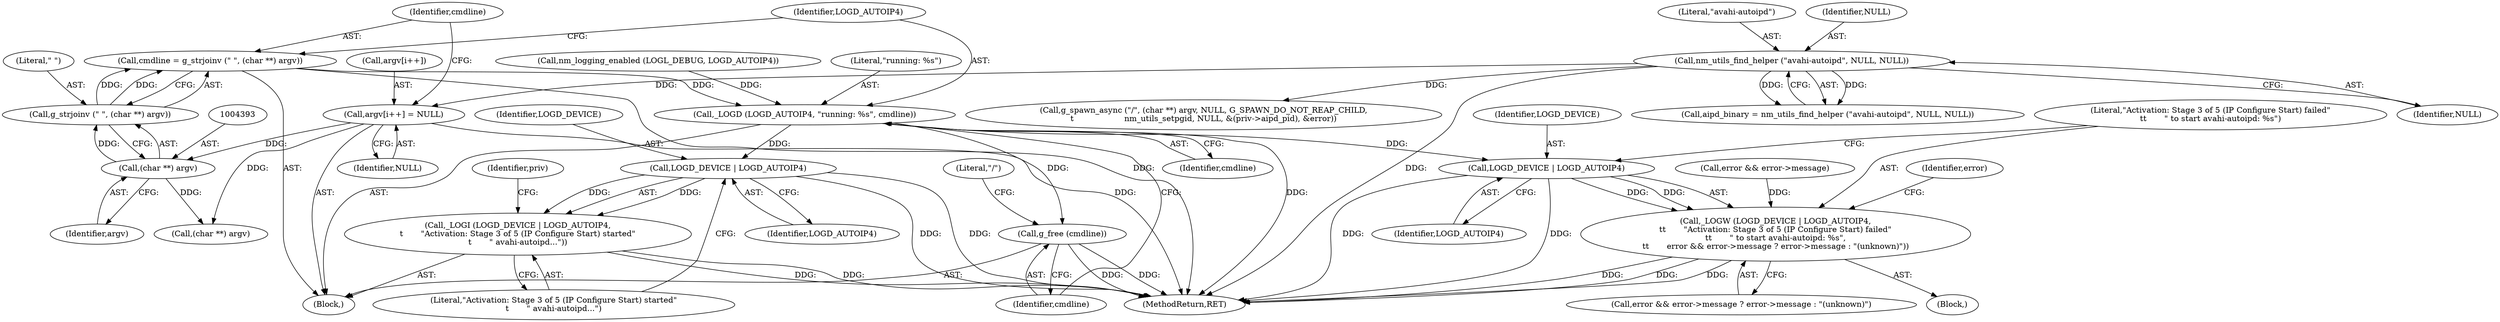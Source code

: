 digraph "0_NetworkManager_d5fc88e573fa58b93034b04d35a2454f5d28cad9@pointer" {
"1004388" [label="(Call,cmdline = g_strjoinv (\" \", (char **) argv))"];
"1004390" [label="(Call,g_strjoinv (\" \", (char **) argv))"];
"1004392" [label="(Call,(char **) argv)"];
"1004382" [label="(Call,argv[i++] = NULL)"];
"1004328" [label="(Call,nm_utils_find_helper (\"avahi-autoipd\", NULL, NULL))"];
"1004395" [label="(Call,_LOGD (LOGD_AUTOIP4, \"running: %s\", cmdline))"];
"1004399" [label="(Call,g_free (cmdline))"];
"1004420" [label="(Call,LOGD_DEVICE | LOGD_AUTOIP4)"];
"1004419" [label="(Call,_LOGW (LOGD_DEVICE | LOGD_AUTOIP4,\n\t\t       \"Activation: Stage 3 of 5 (IP Configure Start) failed\"\n\t\t       \" to start avahi-autoipd: %s\",\n\t\t       error && error->message ? error->message : \"(unknown)\"))"];
"1004442" [label="(Call,LOGD_DEVICE | LOGD_AUTOIP4)"];
"1004441" [label="(Call,_LOGI (LOGD_DEVICE | LOGD_AUTOIP4,\n\t       \"Activation: Stage 3 of 5 (IP Configure Start) started\"\n\t       \" avahi-autoipd...\"))"];
"1004331" [label="(Identifier,NULL)"];
"1004419" [label="(Call,_LOGW (LOGD_DEVICE | LOGD_AUTOIP4,\n\t\t       \"Activation: Stage 3 of 5 (IP Configure Start) failed\"\n\t\t       \" to start avahi-autoipd: %s\",\n\t\t       error && error->message ? error->message : \"(unknown)\"))"];
"1004444" [label="(Identifier,LOGD_AUTOIP4)"];
"1004392" [label="(Call,(char **) argv)"];
"1004441" [label="(Call,_LOGI (LOGD_DEVICE | LOGD_AUTOIP4,\n\t       \"Activation: Stage 3 of 5 (IP Configure Start) started\"\n\t       \" avahi-autoipd...\"))"];
"1004443" [label="(Identifier,LOGD_DEVICE)"];
"1004436" [label="(Identifier,error)"];
"1004400" [label="(Identifier,cmdline)"];
"1004442" [label="(Call,LOGD_DEVICE | LOGD_AUTOIP4)"];
"1004399" [label="(Call,g_free (cmdline))"];
"1004382" [label="(Call,argv[i++] = NULL)"];
"1004418" [label="(Block,)"];
"1004421" [label="(Identifier,LOGD_DEVICE)"];
"1004383" [label="(Call,argv[i++])"];
"1004445" [label="(Literal,\"Activation: Stage 3 of 5 (IP Configure Start) started\"\n\t       \" avahi-autoipd...\")"];
"1004396" [label="(Identifier,LOGD_AUTOIP4)"];
"1004398" [label="(Identifier,cmdline)"];
"1004420" [label="(Call,LOGD_DEVICE | LOGD_AUTOIP4)"];
"1004404" [label="(Literal,\"/\")"];
"1004448" [label="(Identifier,priv)"];
"1004329" [label="(Literal,\"avahi-autoipd\")"];
"1004403" [label="(Call,g_spawn_async (\"/\", (char **) argv, NULL, G_SPAWN_DO_NOT_REAP_CHILD,\n\t                    nm_utils_setpgid, NULL, &(priv->aipd_pid), &error))"];
"1004307" [label="(Block,)"];
"1004391" [label="(Literal,\" \")"];
"1004423" [label="(Literal,\"Activation: Stage 3 of 5 (IP Configure Start) failed\"\n\t\t       \" to start avahi-autoipd: %s\")"];
"1004389" [label="(Identifier,cmdline)"];
"1004425" [label="(Call,error && error->message)"];
"1004394" [label="(Identifier,argv)"];
"1004388" [label="(Call,cmdline = g_strjoinv (\" \", (char **) argv))"];
"1004387" [label="(Identifier,NULL)"];
"1004395" [label="(Call,_LOGD (LOGD_AUTOIP4, \"running: %s\", cmdline))"];
"1004366" [label="(Call,nm_logging_enabled (LOGL_DEBUG, LOGD_AUTOIP4))"];
"1004326" [label="(Call,aipd_binary = nm_utils_find_helper (\"avahi-autoipd\", NULL, NULL))"];
"1007368" [label="(MethodReturn,RET)"];
"1004330" [label="(Identifier,NULL)"];
"1004424" [label="(Call,error && error->message ? error->message : \"(unknown)\")"];
"1004405" [label="(Call,(char **) argv)"];
"1004328" [label="(Call,nm_utils_find_helper (\"avahi-autoipd\", NULL, NULL))"];
"1004390" [label="(Call,g_strjoinv (\" \", (char **) argv))"];
"1004397" [label="(Literal,\"running: %s\")"];
"1004422" [label="(Identifier,LOGD_AUTOIP4)"];
"1004388" -> "1004307"  [label="AST: "];
"1004388" -> "1004390"  [label="CFG: "];
"1004389" -> "1004388"  [label="AST: "];
"1004390" -> "1004388"  [label="AST: "];
"1004396" -> "1004388"  [label="CFG: "];
"1004388" -> "1007368"  [label="DDG: "];
"1004390" -> "1004388"  [label="DDG: "];
"1004390" -> "1004388"  [label="DDG: "];
"1004388" -> "1004395"  [label="DDG: "];
"1004390" -> "1004392"  [label="CFG: "];
"1004391" -> "1004390"  [label="AST: "];
"1004392" -> "1004390"  [label="AST: "];
"1004392" -> "1004390"  [label="DDG: "];
"1004392" -> "1004394"  [label="CFG: "];
"1004393" -> "1004392"  [label="AST: "];
"1004394" -> "1004392"  [label="AST: "];
"1004382" -> "1004392"  [label="DDG: "];
"1004392" -> "1004405"  [label="DDG: "];
"1004382" -> "1004307"  [label="AST: "];
"1004382" -> "1004387"  [label="CFG: "];
"1004383" -> "1004382"  [label="AST: "];
"1004387" -> "1004382"  [label="AST: "];
"1004389" -> "1004382"  [label="CFG: "];
"1004382" -> "1007368"  [label="DDG: "];
"1004328" -> "1004382"  [label="DDG: "];
"1004382" -> "1004405"  [label="DDG: "];
"1004328" -> "1004326"  [label="AST: "];
"1004328" -> "1004331"  [label="CFG: "];
"1004329" -> "1004328"  [label="AST: "];
"1004330" -> "1004328"  [label="AST: "];
"1004331" -> "1004328"  [label="AST: "];
"1004326" -> "1004328"  [label="CFG: "];
"1004328" -> "1007368"  [label="DDG: "];
"1004328" -> "1004326"  [label="DDG: "];
"1004328" -> "1004326"  [label="DDG: "];
"1004328" -> "1004403"  [label="DDG: "];
"1004395" -> "1004307"  [label="AST: "];
"1004395" -> "1004398"  [label="CFG: "];
"1004396" -> "1004395"  [label="AST: "];
"1004397" -> "1004395"  [label="AST: "];
"1004398" -> "1004395"  [label="AST: "];
"1004400" -> "1004395"  [label="CFG: "];
"1004395" -> "1007368"  [label="DDG: "];
"1004366" -> "1004395"  [label="DDG: "];
"1004395" -> "1004399"  [label="DDG: "];
"1004395" -> "1004420"  [label="DDG: "];
"1004395" -> "1004442"  [label="DDG: "];
"1004399" -> "1004307"  [label="AST: "];
"1004399" -> "1004400"  [label="CFG: "];
"1004400" -> "1004399"  [label="AST: "];
"1004404" -> "1004399"  [label="CFG: "];
"1004399" -> "1007368"  [label="DDG: "];
"1004399" -> "1007368"  [label="DDG: "];
"1004420" -> "1004419"  [label="AST: "];
"1004420" -> "1004422"  [label="CFG: "];
"1004421" -> "1004420"  [label="AST: "];
"1004422" -> "1004420"  [label="AST: "];
"1004423" -> "1004420"  [label="CFG: "];
"1004420" -> "1007368"  [label="DDG: "];
"1004420" -> "1007368"  [label="DDG: "];
"1004420" -> "1004419"  [label="DDG: "];
"1004420" -> "1004419"  [label="DDG: "];
"1004419" -> "1004418"  [label="AST: "];
"1004419" -> "1004424"  [label="CFG: "];
"1004423" -> "1004419"  [label="AST: "];
"1004424" -> "1004419"  [label="AST: "];
"1004436" -> "1004419"  [label="CFG: "];
"1004419" -> "1007368"  [label="DDG: "];
"1004419" -> "1007368"  [label="DDG: "];
"1004419" -> "1007368"  [label="DDG: "];
"1004425" -> "1004419"  [label="DDG: "];
"1004442" -> "1004441"  [label="AST: "];
"1004442" -> "1004444"  [label="CFG: "];
"1004443" -> "1004442"  [label="AST: "];
"1004444" -> "1004442"  [label="AST: "];
"1004445" -> "1004442"  [label="CFG: "];
"1004442" -> "1007368"  [label="DDG: "];
"1004442" -> "1007368"  [label="DDG: "];
"1004442" -> "1004441"  [label="DDG: "];
"1004442" -> "1004441"  [label="DDG: "];
"1004441" -> "1004307"  [label="AST: "];
"1004441" -> "1004445"  [label="CFG: "];
"1004445" -> "1004441"  [label="AST: "];
"1004448" -> "1004441"  [label="CFG: "];
"1004441" -> "1007368"  [label="DDG: "];
"1004441" -> "1007368"  [label="DDG: "];
}
